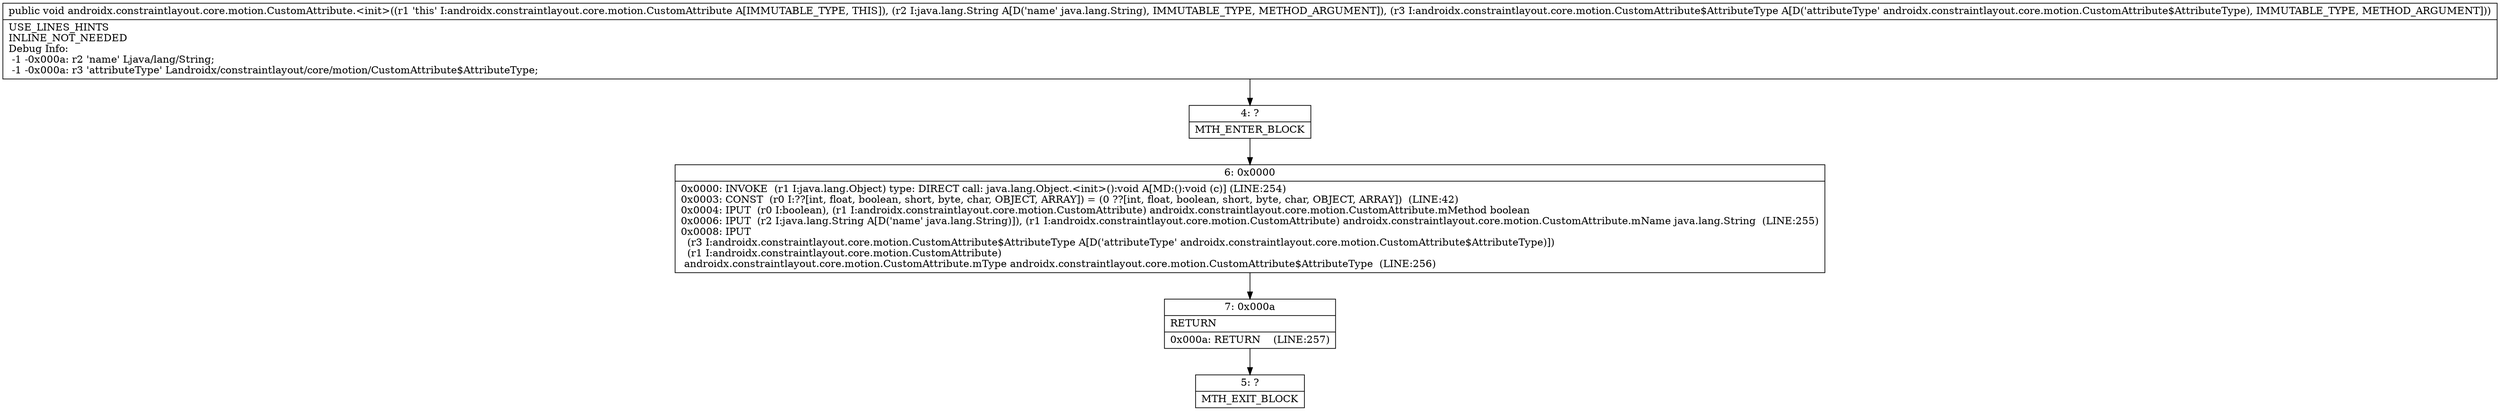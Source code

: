 digraph "CFG forandroidx.constraintlayout.core.motion.CustomAttribute.\<init\>(Ljava\/lang\/String;Landroidx\/constraintlayout\/core\/motion\/CustomAttribute$AttributeType;)V" {
Node_4 [shape=record,label="{4\:\ ?|MTH_ENTER_BLOCK\l}"];
Node_6 [shape=record,label="{6\:\ 0x0000|0x0000: INVOKE  (r1 I:java.lang.Object) type: DIRECT call: java.lang.Object.\<init\>():void A[MD:():void (c)] (LINE:254)\l0x0003: CONST  (r0 I:??[int, float, boolean, short, byte, char, OBJECT, ARRAY]) = (0 ??[int, float, boolean, short, byte, char, OBJECT, ARRAY])  (LINE:42)\l0x0004: IPUT  (r0 I:boolean), (r1 I:androidx.constraintlayout.core.motion.CustomAttribute) androidx.constraintlayout.core.motion.CustomAttribute.mMethod boolean \l0x0006: IPUT  (r2 I:java.lang.String A[D('name' java.lang.String)]), (r1 I:androidx.constraintlayout.core.motion.CustomAttribute) androidx.constraintlayout.core.motion.CustomAttribute.mName java.lang.String  (LINE:255)\l0x0008: IPUT  \l  (r3 I:androidx.constraintlayout.core.motion.CustomAttribute$AttributeType A[D('attributeType' androidx.constraintlayout.core.motion.CustomAttribute$AttributeType)])\l  (r1 I:androidx.constraintlayout.core.motion.CustomAttribute)\l androidx.constraintlayout.core.motion.CustomAttribute.mType androidx.constraintlayout.core.motion.CustomAttribute$AttributeType  (LINE:256)\l}"];
Node_7 [shape=record,label="{7\:\ 0x000a|RETURN\l|0x000a: RETURN    (LINE:257)\l}"];
Node_5 [shape=record,label="{5\:\ ?|MTH_EXIT_BLOCK\l}"];
MethodNode[shape=record,label="{public void androidx.constraintlayout.core.motion.CustomAttribute.\<init\>((r1 'this' I:androidx.constraintlayout.core.motion.CustomAttribute A[IMMUTABLE_TYPE, THIS]), (r2 I:java.lang.String A[D('name' java.lang.String), IMMUTABLE_TYPE, METHOD_ARGUMENT]), (r3 I:androidx.constraintlayout.core.motion.CustomAttribute$AttributeType A[D('attributeType' androidx.constraintlayout.core.motion.CustomAttribute$AttributeType), IMMUTABLE_TYPE, METHOD_ARGUMENT]))  | USE_LINES_HINTS\lINLINE_NOT_NEEDED\lDebug Info:\l  \-1 \-0x000a: r2 'name' Ljava\/lang\/String;\l  \-1 \-0x000a: r3 'attributeType' Landroidx\/constraintlayout\/core\/motion\/CustomAttribute$AttributeType;\l}"];
MethodNode -> Node_4;Node_4 -> Node_6;
Node_6 -> Node_7;
Node_7 -> Node_5;
}

